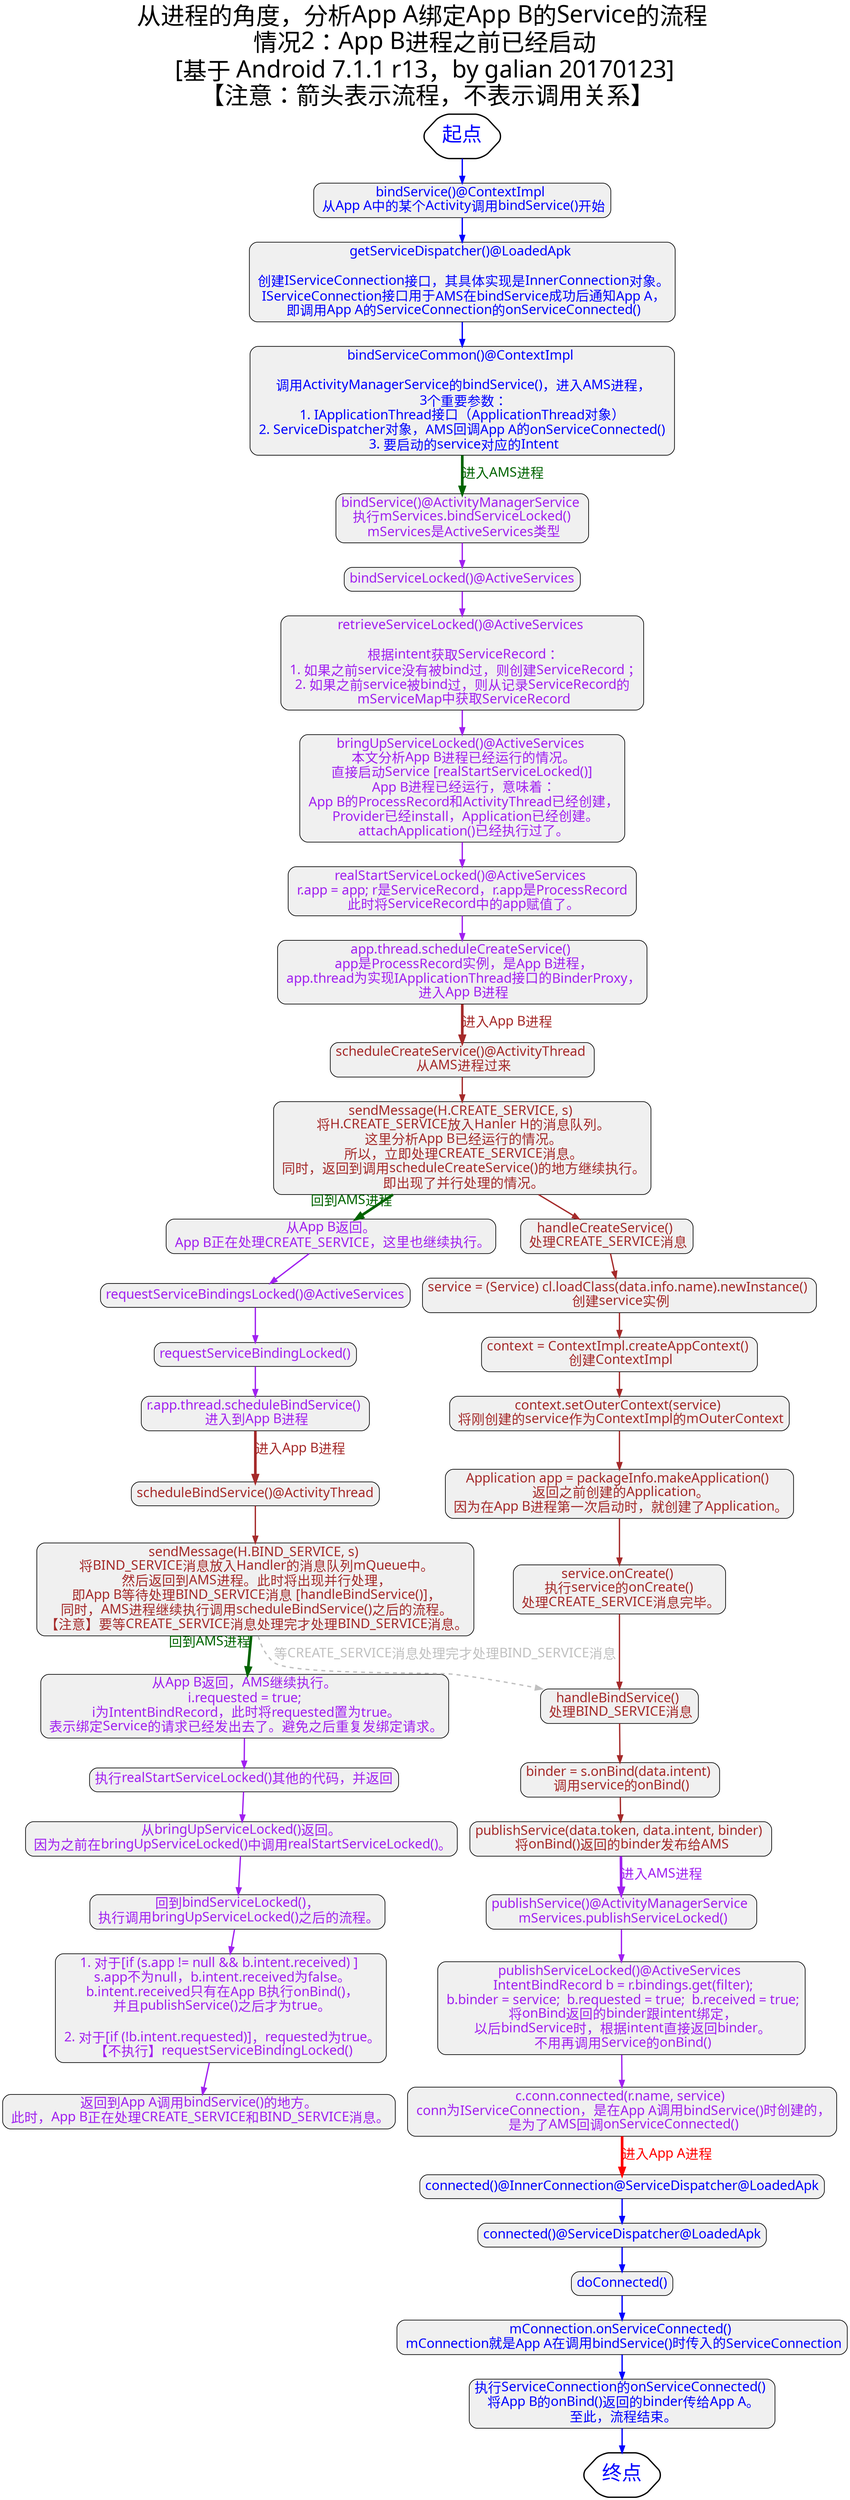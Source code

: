 digraph bind_service_onbind {

    // clusterrank=none or global
    graph [fontname = "Microsoft YaHei", fontsize=36, label="从进程的角度，分析App A绑定App B的Service的流程 \n 情况2：App B进程之前已经启动 \n [基于 Android 7.1.1 r13，by galian 20170123] \n 【注意：箭头表示流程，不表示调用关系】", labelloc="top", clusterrank=none]

    edge [color = "blue", fontsize=20, comment="表示流程，不表示调用关系", fontname = "Microsoft YaHei", penwidth=2]

    node [shape=box, style="filled, rounded", fillcolor="#f0f0f0", fontname = "Microsoft YaHei", fontsize=20]
    
    subgraph cluster0 {
        label = "Android App A 进程 \n [调用bindService()]";
        color = blue;
        fillcolor = "#E6E6FA"
        style = filled

        // 定义节点
        node [fontcolor = blue];

        Start [label="起点", shape=hexagon, style="bold, rounded", fontsize=30, penwidth=2]
        End [label="终点", shape=hexagon, style="bold, rounded", fontsize=30, penwidth=2]
        Context_bindService_A [label="bindService()@ContextImpl \n 从App A中的某个Activity调用bindService()开始"];

        mPackageInfo_getServiceDispatcher [label="getServiceDispatcher()@LoadedApk \n\n 创建IServiceConnection接口，其具体实现是InnerConnection对象。\n IServiceConnection接口用于AMS在bindService成功后通知App A，\n 即调用App A的ServiceConnection的onServiceConnected()"]

        bindServiceCommon_A [label="bindServiceCommon()@ContextImpl \n\n 调用ActivityManagerService的bindService()，进入AMS进程，\n 3个重要参数：\n 1. IApplicationThread接口（ApplicationThread对象） \n 2. ServiceDispatcher对象，AMS回调App A的onServiceConnected() \n 3. 要启动的service对应的Intent"];
        // 进入AMS进程
        
        // 从AMS进程回来
        connected_InnerConnection_A [label="connected()@InnerConnection@ServiceDispatcher@LoadedApk"]
        connected_ServiceDispatcher [label="connected()@ServiceDispatcher@LoadedApk"]
        doConnected [label="doConnected()"]
        mConnection_onServiceConnected [label="mConnection.onServiceConnected() \n mConnection就是App A在调用bindService()时传入的ServiceConnection"]
        Activity_ServiceConnection_onServiceConnected [label="执行ServiceConnection的onServiceConnected() \n 将App B的onBind()返回的binder传给App A。\n 至此，流程结束。"]

        // 定义 边
        edge [label="", color=blue, fontcolor=blue]
        Start -> Context_bindService_A -> mPackageInfo_getServiceDispatcher -> bindServiceCommon_A // 进入AMS进程

        connected_InnerConnection_A -> connected_ServiceDispatcher -> doConnected -> mConnection_onServiceConnected -> Activity_ServiceConnection_onServiceConnected -> End
    }

    subgraph cluster1 {
        // subgraph的属性
        label = "AMS进程 \n (system_server)";
        color = purple;
        fillcolor = "#E6E6FA"
        style = filled

        // 定义节点
        node [fontcolor = purple];

        // 从App A进程到此
        bindService_AMS [label="bindService()@ActivityManagerService \n 执行mServices.bindServiceLocked() \n mServices是ActiveServices类型"];

        bindServiceLocked_AMS [label="bindServiceLocked()@ActiveServices"];
        retrieveServiceLocked_AMS [label="retrieveServiceLocked()@ActiveServices \n\n 根据intent获取ServiceRecord：\n 1. 如果之前service没有被bind过，则创建ServiceRecord；\n 2. 如果之前service被bind过，则从记录ServiceRecord的 \n mServiceMap中获取ServiceRecord"];

        bringUpServiceLocked_AMS [label="bringUpServiceLocked()@ActiveServices \n 本文分析App B进程已经运行的情况。\n 直接启动Service [realStartServiceLocked()] \n App B进程已经运行，意味着：\n App B的ProcessRecord和ActivityThread已经创建，\n  Provider已经install，Application已经创建。\n attachApplication()已经执行过了。"];
        
        realStartServiceLocked [label="realStartServiceLocked()@ActiveServices \n r.app = app; r是ServiceRecord，r.app是ProcessRecord \n 此时将ServiceRecord中的app赋值了。"]

        app_thread_scheduleCreateService_AMS [label="app.thread.scheduleCreateService() \n app是ProcessRecord实例，是App B进程，\n app.thread为实现IApplicationThread接口的BinderProxy，\n 进入App B进程"]
        
        scheduleCreateService_back_AMS [label="从App B返回。\n App B正在处理CREATE_SERVICE，这里也继续执行。"]

        requestServiceBindingsLocked_AMS [label="requestServiceBindingsLocked()@ActiveServices"]
        requestServiceBindingLocked [label="requestServiceBindingLocked()"]
        r_app_thread_scheduleBindService_AMS [label="r.app.thread.scheduleBindService() \n 进入到App B进程"]

        scheduleBindService_back_AMS [label="从App B返回，AMS继续执行。\n i.requested = true; \n i为IntentBindRecord，此时将requested置为true。\n 表示绑定Service的请求已经发出去了。避免之后重复发绑定请求。"]
        // AMS 分支流程结束。
        
        realStartServiceLocked_back [label="执行realStartServiceLocked()其他的代码，并返回"]
        bringUpServiceLocked_back [label="从bringUpServiceLocked()返回。\n 因为之前在bringUpServiceLocked()中调用realStartServiceLocked()。"]
        
        bindServiceLocked_continue [label="回到bindServiceLocked()，\n 执行调用bringUpServiceLocked()之后的流程。"]
        
        bindServiceLocked_end_AMS [label="1. 对于[if (s.app != null && b.intent.received) ] \n s.app不为null，b.intent.received为false。\n b.intent.received只有在App B执行onBind()，\n 并且publishService()之后才为true。\n\n 2. 对于[if (!b.intent.requested)]，requested为true。\n  【不执行】requestServiceBindingLocked()"]
        
        back_App_A [label="返回到App A调用bindService()的地方。\n 此时，App B正在处理CREATE_SERVICE和BIND_SERVICE消息。"]
        
        publishService_AMS [label="publishService()@ActivityManagerService \n mServices.publishServiceLocked()"]

        publishServiceLocked [label="publishServiceLocked()@ActiveServices \n IntentBindRecord b = r.bindings.get(filter);\n b.binder = service;  b.requested = true;  b.received = true;\n 将onBind返回的binder跟intent绑定，\n 以后bindService时，根据intent直接返回binder。\n 不用再调用Service的onBind()"]

        c_conn_connected_AMS [label="c.conn.connected(r.name, service) \n conn为IServiceConnection，是在App A调用bindService()时创建的，\n 是为了AMS回调onServiceConnected()"]
        
        // 定义 边
        edge [label="", color=purple, fontcolor=purple]

        bindService_AMS -> bindServiceLocked_AMS -> retrieveServiceLocked_AMS -> bringUpServiceLocked_AMS
        bringUpServiceLocked_AMS -> realStartServiceLocked -> app_thread_scheduleCreateService_AMS
        scheduleCreateService_back_AMS -> requestServiceBindingsLocked_AMS -> requestServiceBindingLocked -> r_app_thread_scheduleBindService_AMS
        publishService_AMS -> publishServiceLocked -> c_conn_connected_AMS
        
        scheduleBindService_back_AMS -> realStartServiceLocked_back -> bringUpServiceLocked_back -> bindServiceLocked_continue -> bindServiceLocked_end_AMS -> back_App_A
    }

   
    subgraph cluster2 {
        label = "Android App B 进程 \n [提供Service，执行onBind()]";
        color = brown;
        fillcolor = "#E6E6FA"
        style = filled

        // 定义节点
        node [fontcolor=brown];

        // 创建service的流程
        scheduleCreateService_B [label="scheduleCreateService()@ActivityThread \n 从AMS进程过来"]

        sendMessage_H_CREATE_SERVICE [label="sendMessage(H.CREATE_SERVICE, s) \n 将H.CREATE_SERVICE放入Hanler H的消息队列。\n 这里分析App B已经运行的情况。\n 所以，立即处理CREATE_SERVICE消息。\n 同时，返回到调用scheduleCreateService()的地方继续执行。\n 即出现了并行处理的情况。"]

        handleCreateService [label="handleCreateService() \n 处理CREATE_SERVICE消息"]

        reflect_create_service [label="service = (Service) cl.loadClass(data.info.name).newInstance() \n 创建service实例"]

        ContextImpl_createAppContext [label="context = ContextImpl.createAppContext() \n 创建ContextImpl"]

        setOuterContext [label="context.setOuterContext(service) \n 将刚创建的service作为ContextImpl的mOuterContext"]

        packageInfo_makeApplication [label="Application app = packageInfo.makeApplication() \n 返回之前创建的Application。\n 因为在App B进程第一次启动时，就创建了Application。"]

        service_onCreate_B [label="service.onCreate() \n 执行service的onCreate() \n 处理CREATE_SERVICE消息完毕。"]
        
        scheduleBindService_B [label="scheduleBindService()@ActivityThread"]

        sendMessage_H_BIND_SERVICE [label="sendMessage(H.BIND_SERVICE, s) \n 将BIND_SERVICE消息放入Handler的消息队列mQueue中。\n 然后返回到AMS进程。此时将出现并行处理，\n 即App B等待处理BIND_SERVICE消息 [handleBindService()]，\n 同时，AMS进程继续执行调用scheduleBindService()之后的流程。\n 【注意】要等CREATE_SERVICE消息处理完才处理BIND_SERVICE消息。"]

        handleBindService [label="handleBindService() \n 处理BIND_SERVICE消息"]
        service_onBind [label="binder = s.onBind(data.intent) \n 调用service的onBind()"]

        publishService_B [label="publishService(data.token, data.intent, binder) \n 将onBind()返回的binder发布给AMS"]

        // 定义 边
        edge [label="", color=brown, fontcolor=brown]
        
        scheduleCreateService_B -> sendMessage_H_CREATE_SERVICE -> handleCreateService -> reflect_create_service
        reflect_create_service ->ContextImpl_createAppContext -> setOuterContext -> packageInfo_makeApplication -> service_onCreate_B -> handleBindService -> service_onBind -> publishService_B
        
        scheduleBindService_B -> sendMessage_H_BIND_SERVICE 
        sendMessage_H_BIND_SERVICE -> handleBindService [label="等CREATE_SERVICE消息处理完才处理BIND_SERVICE消息", style=dashed, color=grey, fontcolor=grey]
    }

    
    // 进程间的转换
    edge [color = "red", penwidth=4, fontcolor="red"]
    
    // 从App  A 进程进入到AMS进程
    bindServiceCommon_A -> bindService_AMS [label="进入AMS进程", color=darkgreen, fontcolor=darkgreen]
    
    app_thread_scheduleCreateService_AMS -> scheduleCreateService_B [label="进入App B进程", color=brown, fontcolor=brown]
    sendMessage_H_CREATE_SERVICE -> scheduleCreateService_back_AMS [taillabel="回到AMS进程", color=darkgreen, fontcolor=darkgreen]
        
    r_app_thread_scheduleBindService_AMS -> scheduleBindService_B [label="进入App B进程", color=brown, fontcolor=brown]
    sendMessage_H_BIND_SERVICE -> scheduleBindService_back_AMS [taillabel="回到AMS进程", color=darkgreen, fontcolor=darkgreen]
    
    publishService_B -> publishService_AMS [label="进入AMS进程", color=purple, fontcolor=purple]
    
    c_conn_connected_AMS -> connected_InnerConnection_A [label="进入App A进程"]
}
